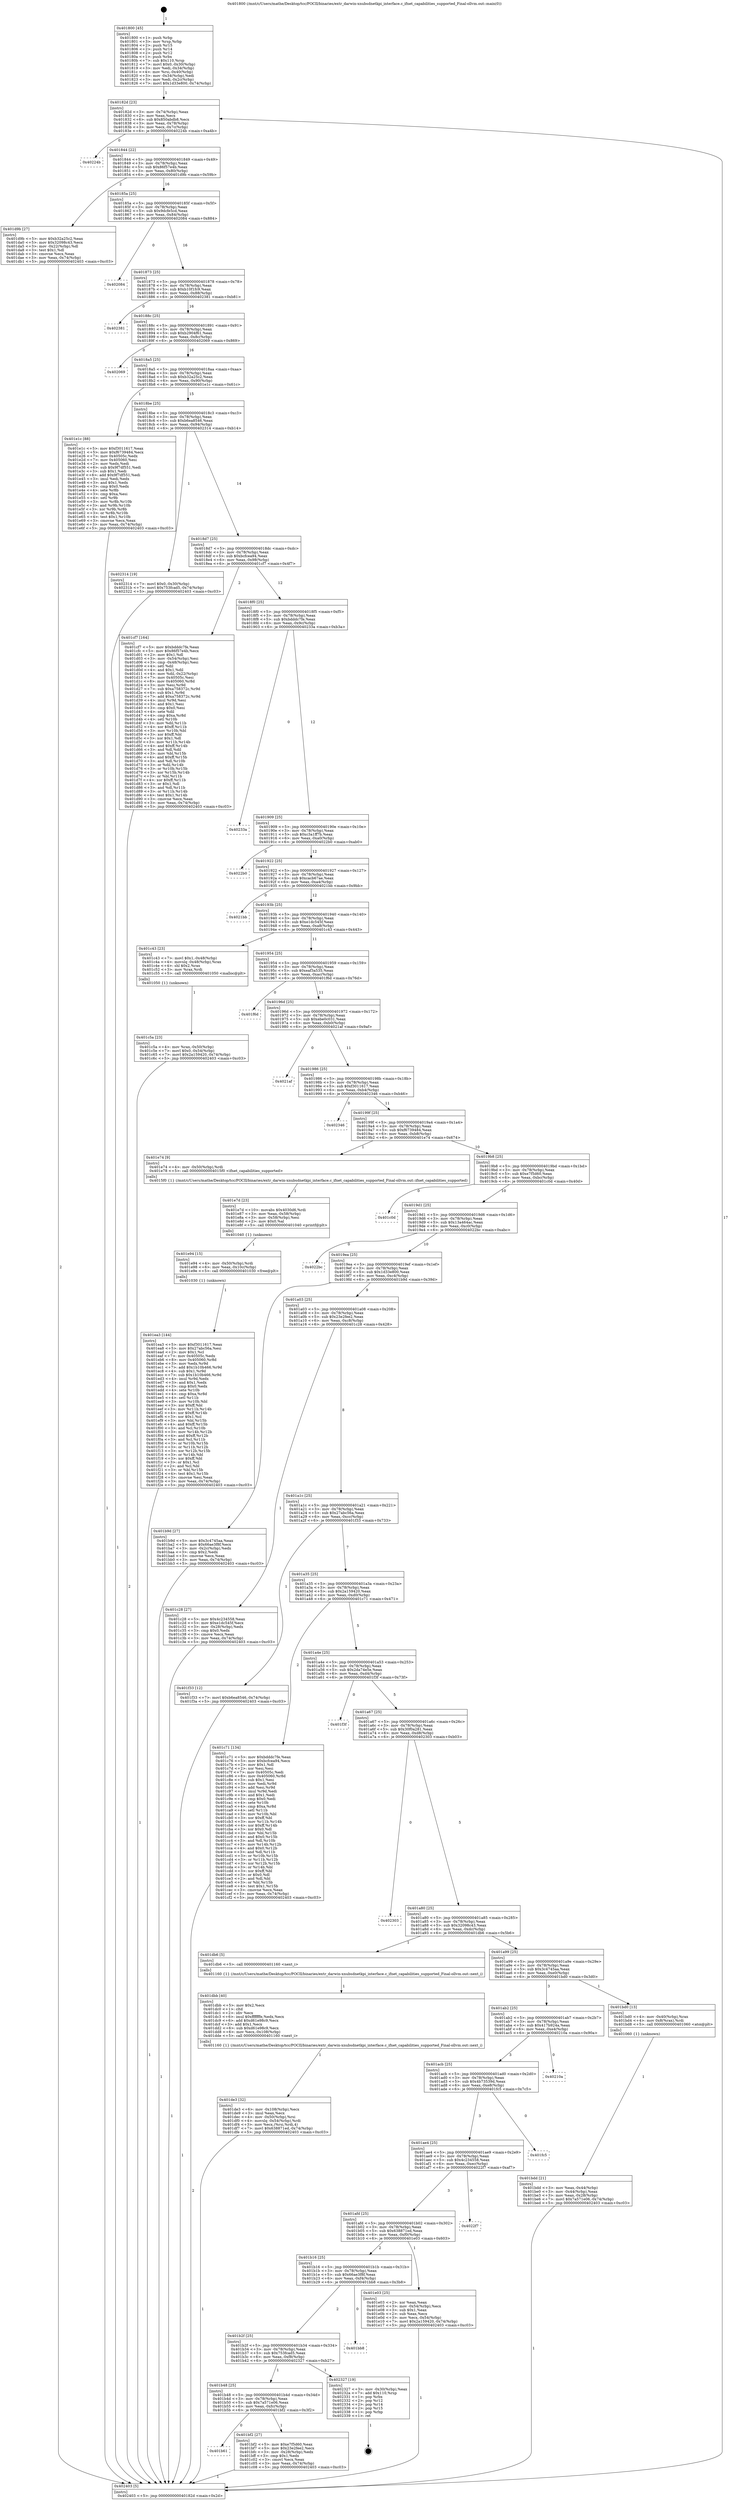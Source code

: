 digraph "0x401800" {
  label = "0x401800 (/mnt/c/Users/mathe/Desktop/tcc/POCII/binaries/extr_darwin-xnubsdnetkpi_interface.c_ifnet_capabilities_supported_Final-ollvm.out::main(0))"
  labelloc = "t"
  node[shape=record]

  Entry [label="",width=0.3,height=0.3,shape=circle,fillcolor=black,style=filled]
  "0x40182d" [label="{
     0x40182d [23]\l
     | [instrs]\l
     &nbsp;&nbsp;0x40182d \<+3\>: mov -0x74(%rbp),%eax\l
     &nbsp;&nbsp;0x401830 \<+2\>: mov %eax,%ecx\l
     &nbsp;&nbsp;0x401832 \<+6\>: sub $0x850abdb8,%ecx\l
     &nbsp;&nbsp;0x401838 \<+3\>: mov %eax,-0x78(%rbp)\l
     &nbsp;&nbsp;0x40183b \<+3\>: mov %ecx,-0x7c(%rbp)\l
     &nbsp;&nbsp;0x40183e \<+6\>: je 000000000040224b \<main+0xa4b\>\l
  }"]
  "0x40224b" [label="{
     0x40224b\l
  }", style=dashed]
  "0x401844" [label="{
     0x401844 [22]\l
     | [instrs]\l
     &nbsp;&nbsp;0x401844 \<+5\>: jmp 0000000000401849 \<main+0x49\>\l
     &nbsp;&nbsp;0x401849 \<+3\>: mov -0x78(%rbp),%eax\l
     &nbsp;&nbsp;0x40184c \<+5\>: sub $0x86f57e4b,%eax\l
     &nbsp;&nbsp;0x401851 \<+3\>: mov %eax,-0x80(%rbp)\l
     &nbsp;&nbsp;0x401854 \<+6\>: je 0000000000401d9b \<main+0x59b\>\l
  }"]
  Exit [label="",width=0.3,height=0.3,shape=circle,fillcolor=black,style=filled,peripheries=2]
  "0x401d9b" [label="{
     0x401d9b [27]\l
     | [instrs]\l
     &nbsp;&nbsp;0x401d9b \<+5\>: mov $0xb32a25c2,%eax\l
     &nbsp;&nbsp;0x401da0 \<+5\>: mov $0x32098c43,%ecx\l
     &nbsp;&nbsp;0x401da5 \<+3\>: mov -0x22(%rbp),%dl\l
     &nbsp;&nbsp;0x401da8 \<+3\>: test $0x1,%dl\l
     &nbsp;&nbsp;0x401dab \<+3\>: cmovne %ecx,%eax\l
     &nbsp;&nbsp;0x401dae \<+3\>: mov %eax,-0x74(%rbp)\l
     &nbsp;&nbsp;0x401db1 \<+5\>: jmp 0000000000402403 \<main+0xc03\>\l
  }"]
  "0x40185a" [label="{
     0x40185a [25]\l
     | [instrs]\l
     &nbsp;&nbsp;0x40185a \<+5\>: jmp 000000000040185f \<main+0x5f\>\l
     &nbsp;&nbsp;0x40185f \<+3\>: mov -0x78(%rbp),%eax\l
     &nbsp;&nbsp;0x401862 \<+5\>: sub $0x9dcfe5cd,%eax\l
     &nbsp;&nbsp;0x401867 \<+6\>: mov %eax,-0x84(%rbp)\l
     &nbsp;&nbsp;0x40186d \<+6\>: je 0000000000402084 \<main+0x884\>\l
  }"]
  "0x401ea3" [label="{
     0x401ea3 [144]\l
     | [instrs]\l
     &nbsp;&nbsp;0x401ea3 \<+5\>: mov $0xf3011617,%eax\l
     &nbsp;&nbsp;0x401ea8 \<+5\>: mov $0x27abc56a,%esi\l
     &nbsp;&nbsp;0x401ead \<+2\>: mov $0x1,%cl\l
     &nbsp;&nbsp;0x401eaf \<+7\>: mov 0x40505c,%edx\l
     &nbsp;&nbsp;0x401eb6 \<+8\>: mov 0x405060,%r8d\l
     &nbsp;&nbsp;0x401ebe \<+3\>: mov %edx,%r9d\l
     &nbsp;&nbsp;0x401ec1 \<+7\>: add $0x1b10b466,%r9d\l
     &nbsp;&nbsp;0x401ec8 \<+4\>: sub $0x1,%r9d\l
     &nbsp;&nbsp;0x401ecc \<+7\>: sub $0x1b10b466,%r9d\l
     &nbsp;&nbsp;0x401ed3 \<+4\>: imul %r9d,%edx\l
     &nbsp;&nbsp;0x401ed7 \<+3\>: and $0x1,%edx\l
     &nbsp;&nbsp;0x401eda \<+3\>: cmp $0x0,%edx\l
     &nbsp;&nbsp;0x401edd \<+4\>: sete %r10b\l
     &nbsp;&nbsp;0x401ee1 \<+4\>: cmp $0xa,%r8d\l
     &nbsp;&nbsp;0x401ee5 \<+4\>: setl %r11b\l
     &nbsp;&nbsp;0x401ee9 \<+3\>: mov %r10b,%bl\l
     &nbsp;&nbsp;0x401eec \<+3\>: xor $0xff,%bl\l
     &nbsp;&nbsp;0x401eef \<+3\>: mov %r11b,%r14b\l
     &nbsp;&nbsp;0x401ef2 \<+4\>: xor $0xff,%r14b\l
     &nbsp;&nbsp;0x401ef6 \<+3\>: xor $0x1,%cl\l
     &nbsp;&nbsp;0x401ef9 \<+3\>: mov %bl,%r15b\l
     &nbsp;&nbsp;0x401efc \<+4\>: and $0xff,%r15b\l
     &nbsp;&nbsp;0x401f00 \<+3\>: and %cl,%r10b\l
     &nbsp;&nbsp;0x401f03 \<+3\>: mov %r14b,%r12b\l
     &nbsp;&nbsp;0x401f06 \<+4\>: and $0xff,%r12b\l
     &nbsp;&nbsp;0x401f0a \<+3\>: and %cl,%r11b\l
     &nbsp;&nbsp;0x401f0d \<+3\>: or %r10b,%r15b\l
     &nbsp;&nbsp;0x401f10 \<+3\>: or %r11b,%r12b\l
     &nbsp;&nbsp;0x401f13 \<+3\>: xor %r12b,%r15b\l
     &nbsp;&nbsp;0x401f16 \<+3\>: or %r14b,%bl\l
     &nbsp;&nbsp;0x401f19 \<+3\>: xor $0xff,%bl\l
     &nbsp;&nbsp;0x401f1c \<+3\>: or $0x1,%cl\l
     &nbsp;&nbsp;0x401f1f \<+2\>: and %cl,%bl\l
     &nbsp;&nbsp;0x401f21 \<+3\>: or %bl,%r15b\l
     &nbsp;&nbsp;0x401f24 \<+4\>: test $0x1,%r15b\l
     &nbsp;&nbsp;0x401f28 \<+3\>: cmovne %esi,%eax\l
     &nbsp;&nbsp;0x401f2b \<+3\>: mov %eax,-0x74(%rbp)\l
     &nbsp;&nbsp;0x401f2e \<+5\>: jmp 0000000000402403 \<main+0xc03\>\l
  }"]
  "0x402084" [label="{
     0x402084\l
  }", style=dashed]
  "0x401873" [label="{
     0x401873 [25]\l
     | [instrs]\l
     &nbsp;&nbsp;0x401873 \<+5\>: jmp 0000000000401878 \<main+0x78\>\l
     &nbsp;&nbsp;0x401878 \<+3\>: mov -0x78(%rbp),%eax\l
     &nbsp;&nbsp;0x40187b \<+5\>: sub $0xb10f1fc9,%eax\l
     &nbsp;&nbsp;0x401880 \<+6\>: mov %eax,-0x88(%rbp)\l
     &nbsp;&nbsp;0x401886 \<+6\>: je 0000000000402381 \<main+0xb81\>\l
  }"]
  "0x401e94" [label="{
     0x401e94 [15]\l
     | [instrs]\l
     &nbsp;&nbsp;0x401e94 \<+4\>: mov -0x50(%rbp),%rdi\l
     &nbsp;&nbsp;0x401e98 \<+6\>: mov %eax,-0x10c(%rbp)\l
     &nbsp;&nbsp;0x401e9e \<+5\>: call 0000000000401030 \<free@plt\>\l
     | [calls]\l
     &nbsp;&nbsp;0x401030 \{1\} (unknown)\l
  }"]
  "0x402381" [label="{
     0x402381\l
  }", style=dashed]
  "0x40188c" [label="{
     0x40188c [25]\l
     | [instrs]\l
     &nbsp;&nbsp;0x40188c \<+5\>: jmp 0000000000401891 \<main+0x91\>\l
     &nbsp;&nbsp;0x401891 \<+3\>: mov -0x78(%rbp),%eax\l
     &nbsp;&nbsp;0x401894 \<+5\>: sub $0xb2904f61,%eax\l
     &nbsp;&nbsp;0x401899 \<+6\>: mov %eax,-0x8c(%rbp)\l
     &nbsp;&nbsp;0x40189f \<+6\>: je 0000000000402069 \<main+0x869\>\l
  }"]
  "0x401e7d" [label="{
     0x401e7d [23]\l
     | [instrs]\l
     &nbsp;&nbsp;0x401e7d \<+10\>: movabs $0x4030d6,%rdi\l
     &nbsp;&nbsp;0x401e87 \<+3\>: mov %eax,-0x58(%rbp)\l
     &nbsp;&nbsp;0x401e8a \<+3\>: mov -0x58(%rbp),%esi\l
     &nbsp;&nbsp;0x401e8d \<+2\>: mov $0x0,%al\l
     &nbsp;&nbsp;0x401e8f \<+5\>: call 0000000000401040 \<printf@plt\>\l
     | [calls]\l
     &nbsp;&nbsp;0x401040 \{1\} (unknown)\l
  }"]
  "0x402069" [label="{
     0x402069\l
  }", style=dashed]
  "0x4018a5" [label="{
     0x4018a5 [25]\l
     | [instrs]\l
     &nbsp;&nbsp;0x4018a5 \<+5\>: jmp 00000000004018aa \<main+0xaa\>\l
     &nbsp;&nbsp;0x4018aa \<+3\>: mov -0x78(%rbp),%eax\l
     &nbsp;&nbsp;0x4018ad \<+5\>: sub $0xb32a25c2,%eax\l
     &nbsp;&nbsp;0x4018b2 \<+6\>: mov %eax,-0x90(%rbp)\l
     &nbsp;&nbsp;0x4018b8 \<+6\>: je 0000000000401e1c \<main+0x61c\>\l
  }"]
  "0x401de3" [label="{
     0x401de3 [32]\l
     | [instrs]\l
     &nbsp;&nbsp;0x401de3 \<+6\>: mov -0x108(%rbp),%ecx\l
     &nbsp;&nbsp;0x401de9 \<+3\>: imul %eax,%ecx\l
     &nbsp;&nbsp;0x401dec \<+4\>: mov -0x50(%rbp),%rsi\l
     &nbsp;&nbsp;0x401df0 \<+4\>: movslq -0x54(%rbp),%rdi\l
     &nbsp;&nbsp;0x401df4 \<+3\>: mov %ecx,(%rsi,%rdi,4)\l
     &nbsp;&nbsp;0x401df7 \<+7\>: movl $0x638871ed,-0x74(%rbp)\l
     &nbsp;&nbsp;0x401dfe \<+5\>: jmp 0000000000402403 \<main+0xc03\>\l
  }"]
  "0x401e1c" [label="{
     0x401e1c [88]\l
     | [instrs]\l
     &nbsp;&nbsp;0x401e1c \<+5\>: mov $0xf3011617,%eax\l
     &nbsp;&nbsp;0x401e21 \<+5\>: mov $0xf6739484,%ecx\l
     &nbsp;&nbsp;0x401e26 \<+7\>: mov 0x40505c,%edx\l
     &nbsp;&nbsp;0x401e2d \<+7\>: mov 0x405060,%esi\l
     &nbsp;&nbsp;0x401e34 \<+2\>: mov %edx,%edi\l
     &nbsp;&nbsp;0x401e36 \<+6\>: sub $0x9f7df551,%edi\l
     &nbsp;&nbsp;0x401e3c \<+3\>: sub $0x1,%edi\l
     &nbsp;&nbsp;0x401e3f \<+6\>: add $0x9f7df551,%edi\l
     &nbsp;&nbsp;0x401e45 \<+3\>: imul %edi,%edx\l
     &nbsp;&nbsp;0x401e48 \<+3\>: and $0x1,%edx\l
     &nbsp;&nbsp;0x401e4b \<+3\>: cmp $0x0,%edx\l
     &nbsp;&nbsp;0x401e4e \<+4\>: sete %r8b\l
     &nbsp;&nbsp;0x401e52 \<+3\>: cmp $0xa,%esi\l
     &nbsp;&nbsp;0x401e55 \<+4\>: setl %r9b\l
     &nbsp;&nbsp;0x401e59 \<+3\>: mov %r8b,%r10b\l
     &nbsp;&nbsp;0x401e5c \<+3\>: and %r9b,%r10b\l
     &nbsp;&nbsp;0x401e5f \<+3\>: xor %r9b,%r8b\l
     &nbsp;&nbsp;0x401e62 \<+3\>: or %r8b,%r10b\l
     &nbsp;&nbsp;0x401e65 \<+4\>: test $0x1,%r10b\l
     &nbsp;&nbsp;0x401e69 \<+3\>: cmovne %ecx,%eax\l
     &nbsp;&nbsp;0x401e6c \<+3\>: mov %eax,-0x74(%rbp)\l
     &nbsp;&nbsp;0x401e6f \<+5\>: jmp 0000000000402403 \<main+0xc03\>\l
  }"]
  "0x4018be" [label="{
     0x4018be [25]\l
     | [instrs]\l
     &nbsp;&nbsp;0x4018be \<+5\>: jmp 00000000004018c3 \<main+0xc3\>\l
     &nbsp;&nbsp;0x4018c3 \<+3\>: mov -0x78(%rbp),%eax\l
     &nbsp;&nbsp;0x4018c6 \<+5\>: sub $0xb6ea8546,%eax\l
     &nbsp;&nbsp;0x4018cb \<+6\>: mov %eax,-0x94(%rbp)\l
     &nbsp;&nbsp;0x4018d1 \<+6\>: je 0000000000402314 \<main+0xb14\>\l
  }"]
  "0x401dbb" [label="{
     0x401dbb [40]\l
     | [instrs]\l
     &nbsp;&nbsp;0x401dbb \<+5\>: mov $0x2,%ecx\l
     &nbsp;&nbsp;0x401dc0 \<+1\>: cltd\l
     &nbsp;&nbsp;0x401dc1 \<+2\>: idiv %ecx\l
     &nbsp;&nbsp;0x401dc3 \<+6\>: imul $0xfffffffe,%edx,%ecx\l
     &nbsp;&nbsp;0x401dc9 \<+6\>: add $0xd61e98c9,%ecx\l
     &nbsp;&nbsp;0x401dcf \<+3\>: add $0x1,%ecx\l
     &nbsp;&nbsp;0x401dd2 \<+6\>: sub $0xd61e98c9,%ecx\l
     &nbsp;&nbsp;0x401dd8 \<+6\>: mov %ecx,-0x108(%rbp)\l
     &nbsp;&nbsp;0x401dde \<+5\>: call 0000000000401160 \<next_i\>\l
     | [calls]\l
     &nbsp;&nbsp;0x401160 \{1\} (/mnt/c/Users/mathe/Desktop/tcc/POCII/binaries/extr_darwin-xnubsdnetkpi_interface.c_ifnet_capabilities_supported_Final-ollvm.out::next_i)\l
  }"]
  "0x402314" [label="{
     0x402314 [19]\l
     | [instrs]\l
     &nbsp;&nbsp;0x402314 \<+7\>: movl $0x0,-0x30(%rbp)\l
     &nbsp;&nbsp;0x40231b \<+7\>: movl $0x753fcad5,-0x74(%rbp)\l
     &nbsp;&nbsp;0x402322 \<+5\>: jmp 0000000000402403 \<main+0xc03\>\l
  }"]
  "0x4018d7" [label="{
     0x4018d7 [25]\l
     | [instrs]\l
     &nbsp;&nbsp;0x4018d7 \<+5\>: jmp 00000000004018dc \<main+0xdc\>\l
     &nbsp;&nbsp;0x4018dc \<+3\>: mov -0x78(%rbp),%eax\l
     &nbsp;&nbsp;0x4018df \<+5\>: sub $0xbcfcea94,%eax\l
     &nbsp;&nbsp;0x4018e4 \<+6\>: mov %eax,-0x98(%rbp)\l
     &nbsp;&nbsp;0x4018ea \<+6\>: je 0000000000401cf7 \<main+0x4f7\>\l
  }"]
  "0x401c5a" [label="{
     0x401c5a [23]\l
     | [instrs]\l
     &nbsp;&nbsp;0x401c5a \<+4\>: mov %rax,-0x50(%rbp)\l
     &nbsp;&nbsp;0x401c5e \<+7\>: movl $0x0,-0x54(%rbp)\l
     &nbsp;&nbsp;0x401c65 \<+7\>: movl $0x2a159420,-0x74(%rbp)\l
     &nbsp;&nbsp;0x401c6c \<+5\>: jmp 0000000000402403 \<main+0xc03\>\l
  }"]
  "0x401cf7" [label="{
     0x401cf7 [164]\l
     | [instrs]\l
     &nbsp;&nbsp;0x401cf7 \<+5\>: mov $0xbdddc7fe,%eax\l
     &nbsp;&nbsp;0x401cfc \<+5\>: mov $0x86f57e4b,%ecx\l
     &nbsp;&nbsp;0x401d01 \<+2\>: mov $0x1,%dl\l
     &nbsp;&nbsp;0x401d03 \<+3\>: mov -0x54(%rbp),%esi\l
     &nbsp;&nbsp;0x401d06 \<+3\>: cmp -0x48(%rbp),%esi\l
     &nbsp;&nbsp;0x401d09 \<+4\>: setl %dil\l
     &nbsp;&nbsp;0x401d0d \<+4\>: and $0x1,%dil\l
     &nbsp;&nbsp;0x401d11 \<+4\>: mov %dil,-0x22(%rbp)\l
     &nbsp;&nbsp;0x401d15 \<+7\>: mov 0x40505c,%esi\l
     &nbsp;&nbsp;0x401d1c \<+8\>: mov 0x405060,%r8d\l
     &nbsp;&nbsp;0x401d24 \<+3\>: mov %esi,%r9d\l
     &nbsp;&nbsp;0x401d27 \<+7\>: sub $0xa758372c,%r9d\l
     &nbsp;&nbsp;0x401d2e \<+4\>: sub $0x1,%r9d\l
     &nbsp;&nbsp;0x401d32 \<+7\>: add $0xa758372c,%r9d\l
     &nbsp;&nbsp;0x401d39 \<+4\>: imul %r9d,%esi\l
     &nbsp;&nbsp;0x401d3d \<+3\>: and $0x1,%esi\l
     &nbsp;&nbsp;0x401d40 \<+3\>: cmp $0x0,%esi\l
     &nbsp;&nbsp;0x401d43 \<+4\>: sete %dil\l
     &nbsp;&nbsp;0x401d47 \<+4\>: cmp $0xa,%r8d\l
     &nbsp;&nbsp;0x401d4b \<+4\>: setl %r10b\l
     &nbsp;&nbsp;0x401d4f \<+3\>: mov %dil,%r11b\l
     &nbsp;&nbsp;0x401d52 \<+4\>: xor $0xff,%r11b\l
     &nbsp;&nbsp;0x401d56 \<+3\>: mov %r10b,%bl\l
     &nbsp;&nbsp;0x401d59 \<+3\>: xor $0xff,%bl\l
     &nbsp;&nbsp;0x401d5c \<+3\>: xor $0x1,%dl\l
     &nbsp;&nbsp;0x401d5f \<+3\>: mov %r11b,%r14b\l
     &nbsp;&nbsp;0x401d62 \<+4\>: and $0xff,%r14b\l
     &nbsp;&nbsp;0x401d66 \<+3\>: and %dl,%dil\l
     &nbsp;&nbsp;0x401d69 \<+3\>: mov %bl,%r15b\l
     &nbsp;&nbsp;0x401d6c \<+4\>: and $0xff,%r15b\l
     &nbsp;&nbsp;0x401d70 \<+3\>: and %dl,%r10b\l
     &nbsp;&nbsp;0x401d73 \<+3\>: or %dil,%r14b\l
     &nbsp;&nbsp;0x401d76 \<+3\>: or %r10b,%r15b\l
     &nbsp;&nbsp;0x401d79 \<+3\>: xor %r15b,%r14b\l
     &nbsp;&nbsp;0x401d7c \<+3\>: or %bl,%r11b\l
     &nbsp;&nbsp;0x401d7f \<+4\>: xor $0xff,%r11b\l
     &nbsp;&nbsp;0x401d83 \<+3\>: or $0x1,%dl\l
     &nbsp;&nbsp;0x401d86 \<+3\>: and %dl,%r11b\l
     &nbsp;&nbsp;0x401d89 \<+3\>: or %r11b,%r14b\l
     &nbsp;&nbsp;0x401d8c \<+4\>: test $0x1,%r14b\l
     &nbsp;&nbsp;0x401d90 \<+3\>: cmovne %ecx,%eax\l
     &nbsp;&nbsp;0x401d93 \<+3\>: mov %eax,-0x74(%rbp)\l
     &nbsp;&nbsp;0x401d96 \<+5\>: jmp 0000000000402403 \<main+0xc03\>\l
  }"]
  "0x4018f0" [label="{
     0x4018f0 [25]\l
     | [instrs]\l
     &nbsp;&nbsp;0x4018f0 \<+5\>: jmp 00000000004018f5 \<main+0xf5\>\l
     &nbsp;&nbsp;0x4018f5 \<+3\>: mov -0x78(%rbp),%eax\l
     &nbsp;&nbsp;0x4018f8 \<+5\>: sub $0xbdddc7fe,%eax\l
     &nbsp;&nbsp;0x4018fd \<+6\>: mov %eax,-0x9c(%rbp)\l
     &nbsp;&nbsp;0x401903 \<+6\>: je 000000000040233a \<main+0xb3a\>\l
  }"]
  "0x401b61" [label="{
     0x401b61\l
  }", style=dashed]
  "0x40233a" [label="{
     0x40233a\l
  }", style=dashed]
  "0x401909" [label="{
     0x401909 [25]\l
     | [instrs]\l
     &nbsp;&nbsp;0x401909 \<+5\>: jmp 000000000040190e \<main+0x10e\>\l
     &nbsp;&nbsp;0x40190e \<+3\>: mov -0x78(%rbp),%eax\l
     &nbsp;&nbsp;0x401911 \<+5\>: sub $0xc3a1ff7b,%eax\l
     &nbsp;&nbsp;0x401916 \<+6\>: mov %eax,-0xa0(%rbp)\l
     &nbsp;&nbsp;0x40191c \<+6\>: je 00000000004022b0 \<main+0xab0\>\l
  }"]
  "0x401bf2" [label="{
     0x401bf2 [27]\l
     | [instrs]\l
     &nbsp;&nbsp;0x401bf2 \<+5\>: mov $0xe7f5d60,%eax\l
     &nbsp;&nbsp;0x401bf7 \<+5\>: mov $0x23e2fee2,%ecx\l
     &nbsp;&nbsp;0x401bfc \<+3\>: mov -0x28(%rbp),%edx\l
     &nbsp;&nbsp;0x401bff \<+3\>: cmp $0x1,%edx\l
     &nbsp;&nbsp;0x401c02 \<+3\>: cmovl %ecx,%eax\l
     &nbsp;&nbsp;0x401c05 \<+3\>: mov %eax,-0x74(%rbp)\l
     &nbsp;&nbsp;0x401c08 \<+5\>: jmp 0000000000402403 \<main+0xc03\>\l
  }"]
  "0x4022b0" [label="{
     0x4022b0\l
  }", style=dashed]
  "0x401922" [label="{
     0x401922 [25]\l
     | [instrs]\l
     &nbsp;&nbsp;0x401922 \<+5\>: jmp 0000000000401927 \<main+0x127\>\l
     &nbsp;&nbsp;0x401927 \<+3\>: mov -0x78(%rbp),%eax\l
     &nbsp;&nbsp;0x40192a \<+5\>: sub $0xcacb67ae,%eax\l
     &nbsp;&nbsp;0x40192f \<+6\>: mov %eax,-0xa4(%rbp)\l
     &nbsp;&nbsp;0x401935 \<+6\>: je 00000000004021bb \<main+0x9bb\>\l
  }"]
  "0x401b48" [label="{
     0x401b48 [25]\l
     | [instrs]\l
     &nbsp;&nbsp;0x401b48 \<+5\>: jmp 0000000000401b4d \<main+0x34d\>\l
     &nbsp;&nbsp;0x401b4d \<+3\>: mov -0x78(%rbp),%eax\l
     &nbsp;&nbsp;0x401b50 \<+5\>: sub $0x7a571e06,%eax\l
     &nbsp;&nbsp;0x401b55 \<+6\>: mov %eax,-0xfc(%rbp)\l
     &nbsp;&nbsp;0x401b5b \<+6\>: je 0000000000401bf2 \<main+0x3f2\>\l
  }"]
  "0x4021bb" [label="{
     0x4021bb\l
  }", style=dashed]
  "0x40193b" [label="{
     0x40193b [25]\l
     | [instrs]\l
     &nbsp;&nbsp;0x40193b \<+5\>: jmp 0000000000401940 \<main+0x140\>\l
     &nbsp;&nbsp;0x401940 \<+3\>: mov -0x78(%rbp),%eax\l
     &nbsp;&nbsp;0x401943 \<+5\>: sub $0xe1dc545f,%eax\l
     &nbsp;&nbsp;0x401948 \<+6\>: mov %eax,-0xa8(%rbp)\l
     &nbsp;&nbsp;0x40194e \<+6\>: je 0000000000401c43 \<main+0x443\>\l
  }"]
  "0x402327" [label="{
     0x402327 [19]\l
     | [instrs]\l
     &nbsp;&nbsp;0x402327 \<+3\>: mov -0x30(%rbp),%eax\l
     &nbsp;&nbsp;0x40232a \<+7\>: add $0x110,%rsp\l
     &nbsp;&nbsp;0x402331 \<+1\>: pop %rbx\l
     &nbsp;&nbsp;0x402332 \<+2\>: pop %r12\l
     &nbsp;&nbsp;0x402334 \<+2\>: pop %r14\l
     &nbsp;&nbsp;0x402336 \<+2\>: pop %r15\l
     &nbsp;&nbsp;0x402338 \<+1\>: pop %rbp\l
     &nbsp;&nbsp;0x402339 \<+1\>: ret\l
  }"]
  "0x401c43" [label="{
     0x401c43 [23]\l
     | [instrs]\l
     &nbsp;&nbsp;0x401c43 \<+7\>: movl $0x1,-0x48(%rbp)\l
     &nbsp;&nbsp;0x401c4a \<+4\>: movslq -0x48(%rbp),%rax\l
     &nbsp;&nbsp;0x401c4e \<+4\>: shl $0x2,%rax\l
     &nbsp;&nbsp;0x401c52 \<+3\>: mov %rax,%rdi\l
     &nbsp;&nbsp;0x401c55 \<+5\>: call 0000000000401050 \<malloc@plt\>\l
     | [calls]\l
     &nbsp;&nbsp;0x401050 \{1\} (unknown)\l
  }"]
  "0x401954" [label="{
     0x401954 [25]\l
     | [instrs]\l
     &nbsp;&nbsp;0x401954 \<+5\>: jmp 0000000000401959 \<main+0x159\>\l
     &nbsp;&nbsp;0x401959 \<+3\>: mov -0x78(%rbp),%eax\l
     &nbsp;&nbsp;0x40195c \<+5\>: sub $0xeaf3a535,%eax\l
     &nbsp;&nbsp;0x401961 \<+6\>: mov %eax,-0xac(%rbp)\l
     &nbsp;&nbsp;0x401967 \<+6\>: je 0000000000401f6d \<main+0x76d\>\l
  }"]
  "0x401b2f" [label="{
     0x401b2f [25]\l
     | [instrs]\l
     &nbsp;&nbsp;0x401b2f \<+5\>: jmp 0000000000401b34 \<main+0x334\>\l
     &nbsp;&nbsp;0x401b34 \<+3\>: mov -0x78(%rbp),%eax\l
     &nbsp;&nbsp;0x401b37 \<+5\>: sub $0x753fcad5,%eax\l
     &nbsp;&nbsp;0x401b3c \<+6\>: mov %eax,-0xf8(%rbp)\l
     &nbsp;&nbsp;0x401b42 \<+6\>: je 0000000000402327 \<main+0xb27\>\l
  }"]
  "0x401f6d" [label="{
     0x401f6d\l
  }", style=dashed]
  "0x40196d" [label="{
     0x40196d [25]\l
     | [instrs]\l
     &nbsp;&nbsp;0x40196d \<+5\>: jmp 0000000000401972 \<main+0x172\>\l
     &nbsp;&nbsp;0x401972 \<+3\>: mov -0x78(%rbp),%eax\l
     &nbsp;&nbsp;0x401975 \<+5\>: sub $0xebe0c031,%eax\l
     &nbsp;&nbsp;0x40197a \<+6\>: mov %eax,-0xb0(%rbp)\l
     &nbsp;&nbsp;0x401980 \<+6\>: je 00000000004021af \<main+0x9af\>\l
  }"]
  "0x401bb8" [label="{
     0x401bb8\l
  }", style=dashed]
  "0x4021af" [label="{
     0x4021af\l
  }", style=dashed]
  "0x401986" [label="{
     0x401986 [25]\l
     | [instrs]\l
     &nbsp;&nbsp;0x401986 \<+5\>: jmp 000000000040198b \<main+0x18b\>\l
     &nbsp;&nbsp;0x40198b \<+3\>: mov -0x78(%rbp),%eax\l
     &nbsp;&nbsp;0x40198e \<+5\>: sub $0xf3011617,%eax\l
     &nbsp;&nbsp;0x401993 \<+6\>: mov %eax,-0xb4(%rbp)\l
     &nbsp;&nbsp;0x401999 \<+6\>: je 0000000000402346 \<main+0xb46\>\l
  }"]
  "0x401b16" [label="{
     0x401b16 [25]\l
     | [instrs]\l
     &nbsp;&nbsp;0x401b16 \<+5\>: jmp 0000000000401b1b \<main+0x31b\>\l
     &nbsp;&nbsp;0x401b1b \<+3\>: mov -0x78(%rbp),%eax\l
     &nbsp;&nbsp;0x401b1e \<+5\>: sub $0x66ae3f8f,%eax\l
     &nbsp;&nbsp;0x401b23 \<+6\>: mov %eax,-0xf4(%rbp)\l
     &nbsp;&nbsp;0x401b29 \<+6\>: je 0000000000401bb8 \<main+0x3b8\>\l
  }"]
  "0x402346" [label="{
     0x402346\l
  }", style=dashed]
  "0x40199f" [label="{
     0x40199f [25]\l
     | [instrs]\l
     &nbsp;&nbsp;0x40199f \<+5\>: jmp 00000000004019a4 \<main+0x1a4\>\l
     &nbsp;&nbsp;0x4019a4 \<+3\>: mov -0x78(%rbp),%eax\l
     &nbsp;&nbsp;0x4019a7 \<+5\>: sub $0xf6739484,%eax\l
     &nbsp;&nbsp;0x4019ac \<+6\>: mov %eax,-0xb8(%rbp)\l
     &nbsp;&nbsp;0x4019b2 \<+6\>: je 0000000000401e74 \<main+0x674\>\l
  }"]
  "0x401e03" [label="{
     0x401e03 [25]\l
     | [instrs]\l
     &nbsp;&nbsp;0x401e03 \<+2\>: xor %eax,%eax\l
     &nbsp;&nbsp;0x401e05 \<+3\>: mov -0x54(%rbp),%ecx\l
     &nbsp;&nbsp;0x401e08 \<+3\>: sub $0x1,%eax\l
     &nbsp;&nbsp;0x401e0b \<+2\>: sub %eax,%ecx\l
     &nbsp;&nbsp;0x401e0d \<+3\>: mov %ecx,-0x54(%rbp)\l
     &nbsp;&nbsp;0x401e10 \<+7\>: movl $0x2a159420,-0x74(%rbp)\l
     &nbsp;&nbsp;0x401e17 \<+5\>: jmp 0000000000402403 \<main+0xc03\>\l
  }"]
  "0x401e74" [label="{
     0x401e74 [9]\l
     | [instrs]\l
     &nbsp;&nbsp;0x401e74 \<+4\>: mov -0x50(%rbp),%rdi\l
     &nbsp;&nbsp;0x401e78 \<+5\>: call 00000000004015f0 \<ifnet_capabilities_supported\>\l
     | [calls]\l
     &nbsp;&nbsp;0x4015f0 \{1\} (/mnt/c/Users/mathe/Desktop/tcc/POCII/binaries/extr_darwin-xnubsdnetkpi_interface.c_ifnet_capabilities_supported_Final-ollvm.out::ifnet_capabilities_supported)\l
  }"]
  "0x4019b8" [label="{
     0x4019b8 [25]\l
     | [instrs]\l
     &nbsp;&nbsp;0x4019b8 \<+5\>: jmp 00000000004019bd \<main+0x1bd\>\l
     &nbsp;&nbsp;0x4019bd \<+3\>: mov -0x78(%rbp),%eax\l
     &nbsp;&nbsp;0x4019c0 \<+5\>: sub $0xe7f5d60,%eax\l
     &nbsp;&nbsp;0x4019c5 \<+6\>: mov %eax,-0xbc(%rbp)\l
     &nbsp;&nbsp;0x4019cb \<+6\>: je 0000000000401c0d \<main+0x40d\>\l
  }"]
  "0x401afd" [label="{
     0x401afd [25]\l
     | [instrs]\l
     &nbsp;&nbsp;0x401afd \<+5\>: jmp 0000000000401b02 \<main+0x302\>\l
     &nbsp;&nbsp;0x401b02 \<+3\>: mov -0x78(%rbp),%eax\l
     &nbsp;&nbsp;0x401b05 \<+5\>: sub $0x638871ed,%eax\l
     &nbsp;&nbsp;0x401b0a \<+6\>: mov %eax,-0xf0(%rbp)\l
     &nbsp;&nbsp;0x401b10 \<+6\>: je 0000000000401e03 \<main+0x603\>\l
  }"]
  "0x401c0d" [label="{
     0x401c0d\l
  }", style=dashed]
  "0x4019d1" [label="{
     0x4019d1 [25]\l
     | [instrs]\l
     &nbsp;&nbsp;0x4019d1 \<+5\>: jmp 00000000004019d6 \<main+0x1d6\>\l
     &nbsp;&nbsp;0x4019d6 \<+3\>: mov -0x78(%rbp),%eax\l
     &nbsp;&nbsp;0x4019d9 \<+5\>: sub $0x13a464ac,%eax\l
     &nbsp;&nbsp;0x4019de \<+6\>: mov %eax,-0xc0(%rbp)\l
     &nbsp;&nbsp;0x4019e4 \<+6\>: je 00000000004022bc \<main+0xabc\>\l
  }"]
  "0x4022f7" [label="{
     0x4022f7\l
  }", style=dashed]
  "0x4022bc" [label="{
     0x4022bc\l
  }", style=dashed]
  "0x4019ea" [label="{
     0x4019ea [25]\l
     | [instrs]\l
     &nbsp;&nbsp;0x4019ea \<+5\>: jmp 00000000004019ef \<main+0x1ef\>\l
     &nbsp;&nbsp;0x4019ef \<+3\>: mov -0x78(%rbp),%eax\l
     &nbsp;&nbsp;0x4019f2 \<+5\>: sub $0x1d33e800,%eax\l
     &nbsp;&nbsp;0x4019f7 \<+6\>: mov %eax,-0xc4(%rbp)\l
     &nbsp;&nbsp;0x4019fd \<+6\>: je 0000000000401b9d \<main+0x39d\>\l
  }"]
  "0x401ae4" [label="{
     0x401ae4 [25]\l
     | [instrs]\l
     &nbsp;&nbsp;0x401ae4 \<+5\>: jmp 0000000000401ae9 \<main+0x2e9\>\l
     &nbsp;&nbsp;0x401ae9 \<+3\>: mov -0x78(%rbp),%eax\l
     &nbsp;&nbsp;0x401aec \<+5\>: sub $0x4c234558,%eax\l
     &nbsp;&nbsp;0x401af1 \<+6\>: mov %eax,-0xec(%rbp)\l
     &nbsp;&nbsp;0x401af7 \<+6\>: je 00000000004022f7 \<main+0xaf7\>\l
  }"]
  "0x401b9d" [label="{
     0x401b9d [27]\l
     | [instrs]\l
     &nbsp;&nbsp;0x401b9d \<+5\>: mov $0x3c4745aa,%eax\l
     &nbsp;&nbsp;0x401ba2 \<+5\>: mov $0x66ae3f8f,%ecx\l
     &nbsp;&nbsp;0x401ba7 \<+3\>: mov -0x2c(%rbp),%edx\l
     &nbsp;&nbsp;0x401baa \<+3\>: cmp $0x2,%edx\l
     &nbsp;&nbsp;0x401bad \<+3\>: cmovne %ecx,%eax\l
     &nbsp;&nbsp;0x401bb0 \<+3\>: mov %eax,-0x74(%rbp)\l
     &nbsp;&nbsp;0x401bb3 \<+5\>: jmp 0000000000402403 \<main+0xc03\>\l
  }"]
  "0x401a03" [label="{
     0x401a03 [25]\l
     | [instrs]\l
     &nbsp;&nbsp;0x401a03 \<+5\>: jmp 0000000000401a08 \<main+0x208\>\l
     &nbsp;&nbsp;0x401a08 \<+3\>: mov -0x78(%rbp),%eax\l
     &nbsp;&nbsp;0x401a0b \<+5\>: sub $0x23e2fee2,%eax\l
     &nbsp;&nbsp;0x401a10 \<+6\>: mov %eax,-0xc8(%rbp)\l
     &nbsp;&nbsp;0x401a16 \<+6\>: je 0000000000401c28 \<main+0x428\>\l
  }"]
  "0x402403" [label="{
     0x402403 [5]\l
     | [instrs]\l
     &nbsp;&nbsp;0x402403 \<+5\>: jmp 000000000040182d \<main+0x2d\>\l
  }"]
  "0x401800" [label="{
     0x401800 [45]\l
     | [instrs]\l
     &nbsp;&nbsp;0x401800 \<+1\>: push %rbp\l
     &nbsp;&nbsp;0x401801 \<+3\>: mov %rsp,%rbp\l
     &nbsp;&nbsp;0x401804 \<+2\>: push %r15\l
     &nbsp;&nbsp;0x401806 \<+2\>: push %r14\l
     &nbsp;&nbsp;0x401808 \<+2\>: push %r12\l
     &nbsp;&nbsp;0x40180a \<+1\>: push %rbx\l
     &nbsp;&nbsp;0x40180b \<+7\>: sub $0x110,%rsp\l
     &nbsp;&nbsp;0x401812 \<+7\>: movl $0x0,-0x30(%rbp)\l
     &nbsp;&nbsp;0x401819 \<+3\>: mov %edi,-0x34(%rbp)\l
     &nbsp;&nbsp;0x40181c \<+4\>: mov %rsi,-0x40(%rbp)\l
     &nbsp;&nbsp;0x401820 \<+3\>: mov -0x34(%rbp),%edi\l
     &nbsp;&nbsp;0x401823 \<+3\>: mov %edi,-0x2c(%rbp)\l
     &nbsp;&nbsp;0x401826 \<+7\>: movl $0x1d33e800,-0x74(%rbp)\l
  }"]
  "0x401fc5" [label="{
     0x401fc5\l
  }", style=dashed]
  "0x401c28" [label="{
     0x401c28 [27]\l
     | [instrs]\l
     &nbsp;&nbsp;0x401c28 \<+5\>: mov $0x4c234558,%eax\l
     &nbsp;&nbsp;0x401c2d \<+5\>: mov $0xe1dc545f,%ecx\l
     &nbsp;&nbsp;0x401c32 \<+3\>: mov -0x28(%rbp),%edx\l
     &nbsp;&nbsp;0x401c35 \<+3\>: cmp $0x0,%edx\l
     &nbsp;&nbsp;0x401c38 \<+3\>: cmove %ecx,%eax\l
     &nbsp;&nbsp;0x401c3b \<+3\>: mov %eax,-0x74(%rbp)\l
     &nbsp;&nbsp;0x401c3e \<+5\>: jmp 0000000000402403 \<main+0xc03\>\l
  }"]
  "0x401a1c" [label="{
     0x401a1c [25]\l
     | [instrs]\l
     &nbsp;&nbsp;0x401a1c \<+5\>: jmp 0000000000401a21 \<main+0x221\>\l
     &nbsp;&nbsp;0x401a21 \<+3\>: mov -0x78(%rbp),%eax\l
     &nbsp;&nbsp;0x401a24 \<+5\>: sub $0x27abc56a,%eax\l
     &nbsp;&nbsp;0x401a29 \<+6\>: mov %eax,-0xcc(%rbp)\l
     &nbsp;&nbsp;0x401a2f \<+6\>: je 0000000000401f33 \<main+0x733\>\l
  }"]
  "0x401acb" [label="{
     0x401acb [25]\l
     | [instrs]\l
     &nbsp;&nbsp;0x401acb \<+5\>: jmp 0000000000401ad0 \<main+0x2d0\>\l
     &nbsp;&nbsp;0x401ad0 \<+3\>: mov -0x78(%rbp),%eax\l
     &nbsp;&nbsp;0x401ad3 \<+5\>: sub $0x4b73539d,%eax\l
     &nbsp;&nbsp;0x401ad8 \<+6\>: mov %eax,-0xe8(%rbp)\l
     &nbsp;&nbsp;0x401ade \<+6\>: je 0000000000401fc5 \<main+0x7c5\>\l
  }"]
  "0x401f33" [label="{
     0x401f33 [12]\l
     | [instrs]\l
     &nbsp;&nbsp;0x401f33 \<+7\>: movl $0xb6ea8546,-0x74(%rbp)\l
     &nbsp;&nbsp;0x401f3a \<+5\>: jmp 0000000000402403 \<main+0xc03\>\l
  }"]
  "0x401a35" [label="{
     0x401a35 [25]\l
     | [instrs]\l
     &nbsp;&nbsp;0x401a35 \<+5\>: jmp 0000000000401a3a \<main+0x23a\>\l
     &nbsp;&nbsp;0x401a3a \<+3\>: mov -0x78(%rbp),%eax\l
     &nbsp;&nbsp;0x401a3d \<+5\>: sub $0x2a159420,%eax\l
     &nbsp;&nbsp;0x401a42 \<+6\>: mov %eax,-0xd0(%rbp)\l
     &nbsp;&nbsp;0x401a48 \<+6\>: je 0000000000401c71 \<main+0x471\>\l
  }"]
  "0x40210a" [label="{
     0x40210a\l
  }", style=dashed]
  "0x401c71" [label="{
     0x401c71 [134]\l
     | [instrs]\l
     &nbsp;&nbsp;0x401c71 \<+5\>: mov $0xbdddc7fe,%eax\l
     &nbsp;&nbsp;0x401c76 \<+5\>: mov $0xbcfcea94,%ecx\l
     &nbsp;&nbsp;0x401c7b \<+2\>: mov $0x1,%dl\l
     &nbsp;&nbsp;0x401c7d \<+2\>: xor %esi,%esi\l
     &nbsp;&nbsp;0x401c7f \<+7\>: mov 0x40505c,%edi\l
     &nbsp;&nbsp;0x401c86 \<+8\>: mov 0x405060,%r8d\l
     &nbsp;&nbsp;0x401c8e \<+3\>: sub $0x1,%esi\l
     &nbsp;&nbsp;0x401c91 \<+3\>: mov %edi,%r9d\l
     &nbsp;&nbsp;0x401c94 \<+3\>: add %esi,%r9d\l
     &nbsp;&nbsp;0x401c97 \<+4\>: imul %r9d,%edi\l
     &nbsp;&nbsp;0x401c9b \<+3\>: and $0x1,%edi\l
     &nbsp;&nbsp;0x401c9e \<+3\>: cmp $0x0,%edi\l
     &nbsp;&nbsp;0x401ca1 \<+4\>: sete %r10b\l
     &nbsp;&nbsp;0x401ca5 \<+4\>: cmp $0xa,%r8d\l
     &nbsp;&nbsp;0x401ca9 \<+4\>: setl %r11b\l
     &nbsp;&nbsp;0x401cad \<+3\>: mov %r10b,%bl\l
     &nbsp;&nbsp;0x401cb0 \<+3\>: xor $0xff,%bl\l
     &nbsp;&nbsp;0x401cb3 \<+3\>: mov %r11b,%r14b\l
     &nbsp;&nbsp;0x401cb6 \<+4\>: xor $0xff,%r14b\l
     &nbsp;&nbsp;0x401cba \<+3\>: xor $0x0,%dl\l
     &nbsp;&nbsp;0x401cbd \<+3\>: mov %bl,%r15b\l
     &nbsp;&nbsp;0x401cc0 \<+4\>: and $0x0,%r15b\l
     &nbsp;&nbsp;0x401cc4 \<+3\>: and %dl,%r10b\l
     &nbsp;&nbsp;0x401cc7 \<+3\>: mov %r14b,%r12b\l
     &nbsp;&nbsp;0x401cca \<+4\>: and $0x0,%r12b\l
     &nbsp;&nbsp;0x401cce \<+3\>: and %dl,%r11b\l
     &nbsp;&nbsp;0x401cd1 \<+3\>: or %r10b,%r15b\l
     &nbsp;&nbsp;0x401cd4 \<+3\>: or %r11b,%r12b\l
     &nbsp;&nbsp;0x401cd7 \<+3\>: xor %r12b,%r15b\l
     &nbsp;&nbsp;0x401cda \<+3\>: or %r14b,%bl\l
     &nbsp;&nbsp;0x401cdd \<+3\>: xor $0xff,%bl\l
     &nbsp;&nbsp;0x401ce0 \<+3\>: or $0x0,%dl\l
     &nbsp;&nbsp;0x401ce3 \<+2\>: and %dl,%bl\l
     &nbsp;&nbsp;0x401ce5 \<+3\>: or %bl,%r15b\l
     &nbsp;&nbsp;0x401ce8 \<+4\>: test $0x1,%r15b\l
     &nbsp;&nbsp;0x401cec \<+3\>: cmovne %ecx,%eax\l
     &nbsp;&nbsp;0x401cef \<+3\>: mov %eax,-0x74(%rbp)\l
     &nbsp;&nbsp;0x401cf2 \<+5\>: jmp 0000000000402403 \<main+0xc03\>\l
  }"]
  "0x401a4e" [label="{
     0x401a4e [25]\l
     | [instrs]\l
     &nbsp;&nbsp;0x401a4e \<+5\>: jmp 0000000000401a53 \<main+0x253\>\l
     &nbsp;&nbsp;0x401a53 \<+3\>: mov -0x78(%rbp),%eax\l
     &nbsp;&nbsp;0x401a56 \<+5\>: sub $0x2da74e5e,%eax\l
     &nbsp;&nbsp;0x401a5b \<+6\>: mov %eax,-0xd4(%rbp)\l
     &nbsp;&nbsp;0x401a61 \<+6\>: je 0000000000401f3f \<main+0x73f\>\l
  }"]
  "0x401bdd" [label="{
     0x401bdd [21]\l
     | [instrs]\l
     &nbsp;&nbsp;0x401bdd \<+3\>: mov %eax,-0x44(%rbp)\l
     &nbsp;&nbsp;0x401be0 \<+3\>: mov -0x44(%rbp),%eax\l
     &nbsp;&nbsp;0x401be3 \<+3\>: mov %eax,-0x28(%rbp)\l
     &nbsp;&nbsp;0x401be6 \<+7\>: movl $0x7a571e06,-0x74(%rbp)\l
     &nbsp;&nbsp;0x401bed \<+5\>: jmp 0000000000402403 \<main+0xc03\>\l
  }"]
  "0x401f3f" [label="{
     0x401f3f\l
  }", style=dashed]
  "0x401a67" [label="{
     0x401a67 [25]\l
     | [instrs]\l
     &nbsp;&nbsp;0x401a67 \<+5\>: jmp 0000000000401a6c \<main+0x26c\>\l
     &nbsp;&nbsp;0x401a6c \<+3\>: mov -0x78(%rbp),%eax\l
     &nbsp;&nbsp;0x401a6f \<+5\>: sub $0x30f0a281,%eax\l
     &nbsp;&nbsp;0x401a74 \<+6\>: mov %eax,-0xd8(%rbp)\l
     &nbsp;&nbsp;0x401a7a \<+6\>: je 0000000000402303 \<main+0xb03\>\l
  }"]
  "0x401ab2" [label="{
     0x401ab2 [25]\l
     | [instrs]\l
     &nbsp;&nbsp;0x401ab2 \<+5\>: jmp 0000000000401ab7 \<main+0x2b7\>\l
     &nbsp;&nbsp;0x401ab7 \<+3\>: mov -0x78(%rbp),%eax\l
     &nbsp;&nbsp;0x401aba \<+5\>: sub $0x417b924a,%eax\l
     &nbsp;&nbsp;0x401abf \<+6\>: mov %eax,-0xe4(%rbp)\l
     &nbsp;&nbsp;0x401ac5 \<+6\>: je 000000000040210a \<main+0x90a\>\l
  }"]
  "0x402303" [label="{
     0x402303\l
  }", style=dashed]
  "0x401a80" [label="{
     0x401a80 [25]\l
     | [instrs]\l
     &nbsp;&nbsp;0x401a80 \<+5\>: jmp 0000000000401a85 \<main+0x285\>\l
     &nbsp;&nbsp;0x401a85 \<+3\>: mov -0x78(%rbp),%eax\l
     &nbsp;&nbsp;0x401a88 \<+5\>: sub $0x32098c43,%eax\l
     &nbsp;&nbsp;0x401a8d \<+6\>: mov %eax,-0xdc(%rbp)\l
     &nbsp;&nbsp;0x401a93 \<+6\>: je 0000000000401db6 \<main+0x5b6\>\l
  }"]
  "0x401bd0" [label="{
     0x401bd0 [13]\l
     | [instrs]\l
     &nbsp;&nbsp;0x401bd0 \<+4\>: mov -0x40(%rbp),%rax\l
     &nbsp;&nbsp;0x401bd4 \<+4\>: mov 0x8(%rax),%rdi\l
     &nbsp;&nbsp;0x401bd8 \<+5\>: call 0000000000401060 \<atoi@plt\>\l
     | [calls]\l
     &nbsp;&nbsp;0x401060 \{1\} (unknown)\l
  }"]
  "0x401db6" [label="{
     0x401db6 [5]\l
     | [instrs]\l
     &nbsp;&nbsp;0x401db6 \<+5\>: call 0000000000401160 \<next_i\>\l
     | [calls]\l
     &nbsp;&nbsp;0x401160 \{1\} (/mnt/c/Users/mathe/Desktop/tcc/POCII/binaries/extr_darwin-xnubsdnetkpi_interface.c_ifnet_capabilities_supported_Final-ollvm.out::next_i)\l
  }"]
  "0x401a99" [label="{
     0x401a99 [25]\l
     | [instrs]\l
     &nbsp;&nbsp;0x401a99 \<+5\>: jmp 0000000000401a9e \<main+0x29e\>\l
     &nbsp;&nbsp;0x401a9e \<+3\>: mov -0x78(%rbp),%eax\l
     &nbsp;&nbsp;0x401aa1 \<+5\>: sub $0x3c4745aa,%eax\l
     &nbsp;&nbsp;0x401aa6 \<+6\>: mov %eax,-0xe0(%rbp)\l
     &nbsp;&nbsp;0x401aac \<+6\>: je 0000000000401bd0 \<main+0x3d0\>\l
  }"]
  Entry -> "0x401800" [label=" 1"]
  "0x40182d" -> "0x40224b" [label=" 0"]
  "0x40182d" -> "0x401844" [label=" 18"]
  "0x402327" -> Exit [label=" 1"]
  "0x401844" -> "0x401d9b" [label=" 2"]
  "0x401844" -> "0x40185a" [label=" 16"]
  "0x402314" -> "0x402403" [label=" 1"]
  "0x40185a" -> "0x402084" [label=" 0"]
  "0x40185a" -> "0x401873" [label=" 16"]
  "0x401f33" -> "0x402403" [label=" 1"]
  "0x401873" -> "0x402381" [label=" 0"]
  "0x401873" -> "0x40188c" [label=" 16"]
  "0x401ea3" -> "0x402403" [label=" 1"]
  "0x40188c" -> "0x402069" [label=" 0"]
  "0x40188c" -> "0x4018a5" [label=" 16"]
  "0x401e94" -> "0x401ea3" [label=" 1"]
  "0x4018a5" -> "0x401e1c" [label=" 1"]
  "0x4018a5" -> "0x4018be" [label=" 15"]
  "0x401e7d" -> "0x401e94" [label=" 1"]
  "0x4018be" -> "0x402314" [label=" 1"]
  "0x4018be" -> "0x4018d7" [label=" 14"]
  "0x401e74" -> "0x401e7d" [label=" 1"]
  "0x4018d7" -> "0x401cf7" [label=" 2"]
  "0x4018d7" -> "0x4018f0" [label=" 12"]
  "0x401e1c" -> "0x402403" [label=" 1"]
  "0x4018f0" -> "0x40233a" [label=" 0"]
  "0x4018f0" -> "0x401909" [label=" 12"]
  "0x401e03" -> "0x402403" [label=" 1"]
  "0x401909" -> "0x4022b0" [label=" 0"]
  "0x401909" -> "0x401922" [label=" 12"]
  "0x401de3" -> "0x402403" [label=" 1"]
  "0x401922" -> "0x4021bb" [label=" 0"]
  "0x401922" -> "0x40193b" [label=" 12"]
  "0x401db6" -> "0x401dbb" [label=" 1"]
  "0x40193b" -> "0x401c43" [label=" 1"]
  "0x40193b" -> "0x401954" [label=" 11"]
  "0x401d9b" -> "0x402403" [label=" 2"]
  "0x401954" -> "0x401f6d" [label=" 0"]
  "0x401954" -> "0x40196d" [label=" 11"]
  "0x401c71" -> "0x402403" [label=" 2"]
  "0x40196d" -> "0x4021af" [label=" 0"]
  "0x40196d" -> "0x401986" [label=" 11"]
  "0x401c5a" -> "0x402403" [label=" 1"]
  "0x401986" -> "0x402346" [label=" 0"]
  "0x401986" -> "0x40199f" [label=" 11"]
  "0x401c28" -> "0x402403" [label=" 1"]
  "0x40199f" -> "0x401e74" [label=" 1"]
  "0x40199f" -> "0x4019b8" [label=" 10"]
  "0x401bf2" -> "0x402403" [label=" 1"]
  "0x4019b8" -> "0x401c0d" [label=" 0"]
  "0x4019b8" -> "0x4019d1" [label=" 10"]
  "0x401b48" -> "0x401bf2" [label=" 1"]
  "0x4019d1" -> "0x4022bc" [label=" 0"]
  "0x4019d1" -> "0x4019ea" [label=" 10"]
  "0x401dbb" -> "0x401de3" [label=" 1"]
  "0x4019ea" -> "0x401b9d" [label=" 1"]
  "0x4019ea" -> "0x401a03" [label=" 9"]
  "0x401b9d" -> "0x402403" [label=" 1"]
  "0x401800" -> "0x40182d" [label=" 1"]
  "0x402403" -> "0x40182d" [label=" 17"]
  "0x401b2f" -> "0x402327" [label=" 1"]
  "0x401a03" -> "0x401c28" [label=" 1"]
  "0x401a03" -> "0x401a1c" [label=" 8"]
  "0x401cf7" -> "0x402403" [label=" 2"]
  "0x401a1c" -> "0x401f33" [label=" 1"]
  "0x401a1c" -> "0x401a35" [label=" 7"]
  "0x401b16" -> "0x401bb8" [label=" 0"]
  "0x401a35" -> "0x401c71" [label=" 2"]
  "0x401a35" -> "0x401a4e" [label=" 5"]
  "0x401c43" -> "0x401c5a" [label=" 1"]
  "0x401a4e" -> "0x401f3f" [label=" 0"]
  "0x401a4e" -> "0x401a67" [label=" 5"]
  "0x401afd" -> "0x401e03" [label=" 1"]
  "0x401a67" -> "0x402303" [label=" 0"]
  "0x401a67" -> "0x401a80" [label=" 5"]
  "0x401b48" -> "0x401b61" [label=" 0"]
  "0x401a80" -> "0x401db6" [label=" 1"]
  "0x401a80" -> "0x401a99" [label=" 4"]
  "0x401ae4" -> "0x401afd" [label=" 3"]
  "0x401a99" -> "0x401bd0" [label=" 1"]
  "0x401a99" -> "0x401ab2" [label=" 3"]
  "0x401bd0" -> "0x401bdd" [label=" 1"]
  "0x401bdd" -> "0x402403" [label=" 1"]
  "0x401afd" -> "0x401b16" [label=" 2"]
  "0x401ab2" -> "0x40210a" [label=" 0"]
  "0x401ab2" -> "0x401acb" [label=" 3"]
  "0x401b16" -> "0x401b2f" [label=" 2"]
  "0x401acb" -> "0x401fc5" [label=" 0"]
  "0x401acb" -> "0x401ae4" [label=" 3"]
  "0x401b2f" -> "0x401b48" [label=" 1"]
  "0x401ae4" -> "0x4022f7" [label=" 0"]
}
